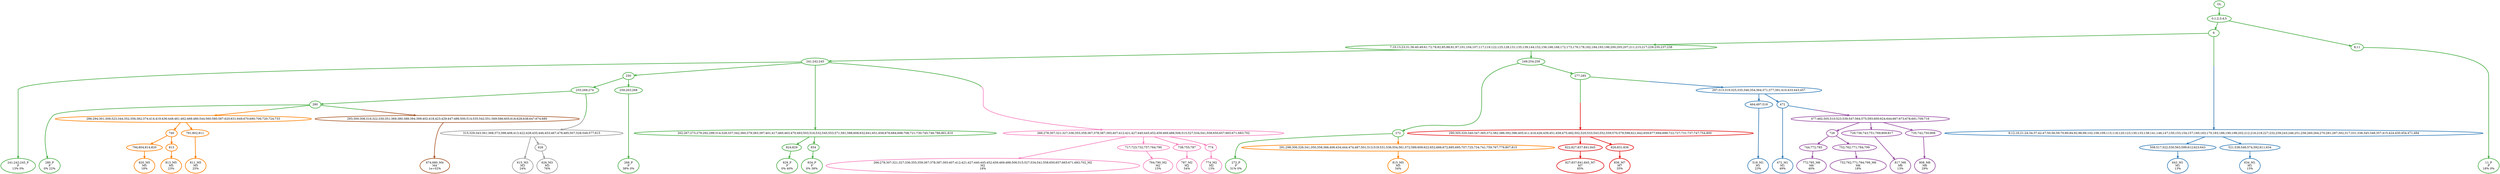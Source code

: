 digraph T {
	{
		rank=same
		66 [penwidth=3,colorscheme=set19,color=3,label="241;242;245_P\nP\n13% 0%"]
		62 [penwidth=3,colorscheme=set19,color=3,label="280_P\nP\n0% 22%"]
		60 [penwidth=3,colorscheme=set19,color=3,label="268_P\nP\n38% 0%"]
		57 [penwidth=3,colorscheme=set19,color=3,label="829_P\nP\n0% 40%"]
		55 [penwidth=3,colorscheme=set19,color=3,label="834_P\nP\n0% 38%"]
		52 [penwidth=3,colorscheme=set19,color=3,label="272_P\nP\n31% 0%"]
		50 [penwidth=3,colorscheme=set19,color=3,label="11_P\nP\n18% 0%"]
		47 [penwidth=3,colorscheme=set19,color=2,label="518_M1\nM1\n23%"]
		45 [penwidth=3,colorscheme=set19,color=2,label="472_M1\nM1\n49%"]
		43 [penwidth=3,colorscheme=set19,color=2,label="643_M1\nM1\n13%"]
		41 [penwidth=3,colorscheme=set19,color=2,label="634_M1\nM1\n15%"]
		40 [penwidth=3,colorscheme=set19,color=8,label="266;278;307;321;327;336;355;359;367;378;387;393;407;412;421;427;440;445;452;459;469;488;506;515;527;534;541;558;650;657;665;671;683;702_M2\nM2\n18%"]
		38 [penwidth=3,colorscheme=set19,color=8,label="764;790_M2\nM2\n15%"]
		36 [penwidth=3,colorscheme=set19,color=8,label="787_M2\nM2\n54%"]
		34 [penwidth=3,colorscheme=set19,color=8,label="774_M2\nM2\n13%"]
		33 [penwidth=3,colorscheme=set19,color=9,label="615_M3\nM3\n24%"]
		31 [penwidth=3,colorscheme=set19,color=9,label="626_M3\nM3\n76%"]
		30 [penwidth=3,colorscheme=set19,color=7,label="674;680_M4\nM4\n1e+02%"]
		27 [penwidth=3,colorscheme=set19,color=5,label="820_M5\nM5\n18%"]
		25 [penwidth=3,colorscheme=set19,color=5,label="813_M5\nM5\n23%"]
		23 [penwidth=3,colorscheme=set19,color=5,label="811_M5\nM5\n25%"]
		22 [penwidth=3,colorscheme=set19,color=5,label="815_M5\nM5\n34%"]
		19 [penwidth=3,colorscheme=set19,color=4,label="772;785_M6\nM6\n40%"]
		17 [penwidth=3,colorscheme=set19,color=4,label="752;762;771;784;799_M6\nM6\n18%"]
		15 [penwidth=3,colorscheme=set19,color=4,label="817_M6\nM6\n13%"]
		13 [penwidth=3,colorscheme=set19,color=4,label="808_M6\nM6\n29%"]
		11 [penwidth=3,colorscheme=set19,color=1,label="827;837;841;845_M7\nM7\n65%"]
		9 [penwidth=3,colorscheme=set19,color=1,label="836_M7\nM7\n35%"]
	}
	71 [penwidth=3,colorscheme=set19,color=3,label="GL"]
	70 [penwidth=3,colorscheme=set19,color=3,label="0;1;2;3;4;5"]
	69 [penwidth=3,colorscheme=set19,color=3,label="6"]
	68 [penwidth=3,colorscheme=set19,color=3,label="7;10;13;23;31;36;40;49;61;72;78;82;85;88;91;97;101;104;107;117;119;122;125;128;131;135;139;144;152;156;166;168;172;173;176;178;182;184;193;196;200;205;207;211;215;217;229;235;237;238"]
	67 [penwidth=3,colorscheme=set19,color=3,label="241;242;245"]
	65 [penwidth=3,colorscheme=set19,color=3,label="250"]
	64 [penwidth=3,colorscheme=set19,color=3,label="255;269;274"]
	63 [penwidth=3,colorscheme=set19,color=3,label="280"]
	61 [penwidth=3,colorscheme=set19,color=3,label="259;263;268"]
	59 [penwidth=3,colorscheme=set19,color=3,label="262;267;273;279;292;299;314;328;337;342;360;379;383;397;401;417;460;463;470;493;503;516;532;545;553;571;581;588;608;632;641;651;658;676;684;698;708;721;730;745;746;786;801;810"]
	58 [penwidth=3,colorscheme=set19,color=3,label="824;829"]
	56 [penwidth=3,colorscheme=set19,color=3,label="834"]
	54 [penwidth=3,colorscheme=set19,color=3,label="249;254;258"]
	53 [penwidth=3,colorscheme=set19,color=3,label="272"]
	51 [penwidth=3,colorscheme=set19,color=3,label="8;11"]
	49 [penwidth=3,colorscheme=set19,color=3,label="277;285"]
	48 [penwidth=3,colorscheme=set19,color=2,label="464;497;518"]
	46 [penwidth=3,colorscheme=set19,color=2,label="472"]
	44 [penwidth=3,colorscheme=set19,color=2,label="508;517;522;530;563;599;612;623;643"]
	42 [penwidth=3,colorscheme=set19,color=2,label="521;538;546;574;592;611;634"]
	39 [penwidth=3,colorscheme=set19,color=8,label="717;723;732;757;764;790"]
	37 [penwidth=3,colorscheme=set19,color=8,label="738;755;787"]
	35 [penwidth=3,colorscheme=set19,color=8,label="774"]
	32 [penwidth=3,colorscheme=set19,color=9,label="626"]
	29 [penwidth=3,colorscheme=set19,color=5,label="740"]
	28 [penwidth=3,colorscheme=set19,color=5,label="794;804;814;820"]
	26 [penwidth=3,colorscheme=set19,color=5,label="813"]
	24 [penwidth=3,colorscheme=set19,color=5,label="791;802;811"]
	21 [penwidth=3,colorscheme=set19,color=4,label="726"]
	20 [penwidth=3,colorscheme=set19,color=4,label="744;772;785"]
	18 [penwidth=3,colorscheme=set19,color=4,label="752;762;771;784;799"]
	16 [penwidth=3,colorscheme=set19,color=4,label="729;736;743;751;769;809;817"]
	14 [penwidth=3,colorscheme=set19,color=4,label="735;742;750;808"]
	12 [penwidth=3,colorscheme=set19,color=1,label="822;827;837;841;845"]
	10 [penwidth=3,colorscheme=set19,color=1,label="826;831;836"]
	8 [penwidth=3,colorscheme=set19,color=4,label="477;482;505;510;523;539;547;564;575;593;600;624;644;667;673;678;691;709;716"]
	7 [penwidth=3,colorscheme=set19,color=1,label="290;305;320;340;347;365;372;382;386;392;396;405;411;416;426;439;451;458;475;492;502;520;533;543;552;559;570;579;598;621;642;659;677;694;699;722;727;731;737;747;754;800"]
	6 [penwidth=3,colorscheme=set19,color=5,label="291;298;306;326;341;350;358;366;406;434;444;474;487;501;513;519;531;536;554;561;572;589;609;622;652;666;672;685;695;707;725;734;741;759;767;779;807;815"]
	5 [penwidth=3,colorscheme=set19,color=5,label="286;294;301;309;323;344;352;356;362;374;414;419;436;448;461;462;468;480;544;560;580;587;620;631;649;670;690;706;720;724;733"]
	4 [penwidth=3,colorscheme=set19,color=8,label="266;278;307;321;327;336;355;359;367;378;387;393;407;412;421;427;440;445;452;459;469;488;506;515;527;534;541;558;650;657;665;671;683;702"]
	3 [penwidth=3,colorscheme=set19,color=7,label="293;300;308;316;322;330;351;369;380;388;394;399;402;418;423;429;447;486;500;514;535;542;551;569;586;605;618;628;638;647;674;680"]
	2 [penwidth=3,colorscheme=set19,color=9,label="315;329;343;361;368;373;398;408;413;422;428;435;446;453;467;479;485;507;528;549;577;615"]
	1 [penwidth=3,colorscheme=set19,color=2,label="297;313;319;325;335;346;354;364;371;377;391;410;433;443;457"]
	0 [penwidth=3,colorscheme=set19,color=2,label="9;12;16;21;24;34;37;42;47;50;56;59;70;80;84;92;96;99;102;106;109;115;118;120;123;130;133;138;141;146;147;150;153;154;157;160;163;170;183;186;190;198;202;212;216;218;227;232;239;243;246;251;256;260;264;270;281;287;302;317;331;338;345;348;357;415;424;430;454;471;494"]
	71 -> 70 [penwidth=3,colorscheme=set19,color=3]
	70 -> 69 [penwidth=3,colorscheme=set19,color=3]
	70 -> 51 [penwidth=3,colorscheme=set19,color=3]
	69 -> 68 [penwidth=3,colorscheme=set19,color=3]
	69 -> 0 [penwidth=3,colorscheme=set19,color="3;0.5:2"]
	68 -> 67 [penwidth=3,colorscheme=set19,color=3]
	68 -> 54 [penwidth=3,colorscheme=set19,color=3]
	67 -> 66 [penwidth=3,colorscheme=set19,color=3]
	67 -> 65 [penwidth=3,colorscheme=set19,color=3]
	67 -> 59 [penwidth=3,colorscheme=set19,color=3]
	67 -> 4 [penwidth=3,colorscheme=set19,color="3;0.5:8"]
	65 -> 61 [penwidth=3,colorscheme=set19,color=3]
	65 -> 64 [penwidth=3,colorscheme=set19,color=3]
	64 -> 63 [penwidth=3,colorscheme=set19,color=3]
	64 -> 2 [penwidth=3,colorscheme=set19,color="3;0.5:9"]
	63 -> 62 [penwidth=3,colorscheme=set19,color=3]
	63 -> 5 [penwidth=3,colorscheme=set19,color="3;0.5:5"]
	63 -> 3 [penwidth=3,colorscheme=set19,color="3;0.5:7"]
	61 -> 60 [penwidth=3,colorscheme=set19,color=3]
	59 -> 56 [penwidth=3,colorscheme=set19,color=3]
	59 -> 58 [penwidth=3,colorscheme=set19,color=3]
	58 -> 57 [penwidth=3,colorscheme=set19,color=3]
	56 -> 55 [penwidth=3,colorscheme=set19,color=3]
	54 -> 53 [penwidth=3,colorscheme=set19,color=3]
	54 -> 49 [penwidth=3,colorscheme=set19,color=3]
	53 -> 52 [penwidth=3,colorscheme=set19,color=3]
	53 -> 6 [penwidth=3,colorscheme=set19,color="3;0.5:5"]
	51 -> 50 [penwidth=3,colorscheme=set19,color=3]
	49 -> 7 [penwidth=3,colorscheme=set19,color="3;0.5:1"]
	49 -> 1 [penwidth=3,colorscheme=set19,color="3;0.5:2"]
	48 -> 47 [penwidth=3,colorscheme=set19,color=2]
	46 -> 45 [penwidth=3,colorscheme=set19,color=2]
	46 -> 8 [penwidth=3,colorscheme=set19,color="2;0.5:4"]
	44 -> 43 [penwidth=3,colorscheme=set19,color=2]
	42 -> 41 [penwidth=3,colorscheme=set19,color=2]
	39 -> 38 [penwidth=3,colorscheme=set19,color=8]
	37 -> 36 [penwidth=3,colorscheme=set19,color=8]
	35 -> 34 [penwidth=3,colorscheme=set19,color=8]
	32 -> 31 [penwidth=3,colorscheme=set19,color=9]
	29 -> 26 [penwidth=3,colorscheme=set19,color=5]
	29 -> 28 [penwidth=3,colorscheme=set19,color=5]
	28 -> 27 [penwidth=3,colorscheme=set19,color=5]
	26 -> 25 [penwidth=3,colorscheme=set19,color=5]
	24 -> 23 [penwidth=3,colorscheme=set19,color=5]
	21 -> 18 [penwidth=3,colorscheme=set19,color=4]
	21 -> 20 [penwidth=3,colorscheme=set19,color=4]
	20 -> 19 [penwidth=3,colorscheme=set19,color=4]
	18 -> 17 [penwidth=3,colorscheme=set19,color=4]
	16 -> 15 [penwidth=3,colorscheme=set19,color=4]
	14 -> 13 [penwidth=3,colorscheme=set19,color=4]
	12 -> 11 [penwidth=3,colorscheme=set19,color=1]
	10 -> 9 [penwidth=3,colorscheme=set19,color=1]
	8 -> 21 [penwidth=3,colorscheme=set19,color=4]
	8 -> 16 [penwidth=3,colorscheme=set19,color=4]
	8 -> 14 [penwidth=3,colorscheme=set19,color=4]
	7 -> 12 [penwidth=3,colorscheme=set19,color=1]
	7 -> 10 [penwidth=3,colorscheme=set19,color=1]
	6 -> 22 [penwidth=3,colorscheme=set19,color=5]
	5 -> 29 [penwidth=3,colorscheme=set19,color=5]
	5 -> 24 [penwidth=3,colorscheme=set19,color=5]
	4 -> 40 [penwidth=3,colorscheme=set19,color=8]
	4 -> 39 [penwidth=3,colorscheme=set19,color=8]
	4 -> 37 [penwidth=3,colorscheme=set19,color=8]
	4 -> 35 [penwidth=3,colorscheme=set19,color=8]
	3 -> 30 [penwidth=3,colorscheme=set19,color=7]
	2 -> 33 [penwidth=3,colorscheme=set19,color=9]
	2 -> 32 [penwidth=3,colorscheme=set19,color=9]
	1 -> 48 [penwidth=3,colorscheme=set19,color=2]
	1 -> 46 [penwidth=3,colorscheme=set19,color=2]
	0 -> 44 [penwidth=3,colorscheme=set19,color=2]
	0 -> 42 [penwidth=3,colorscheme=set19,color=2]
}
